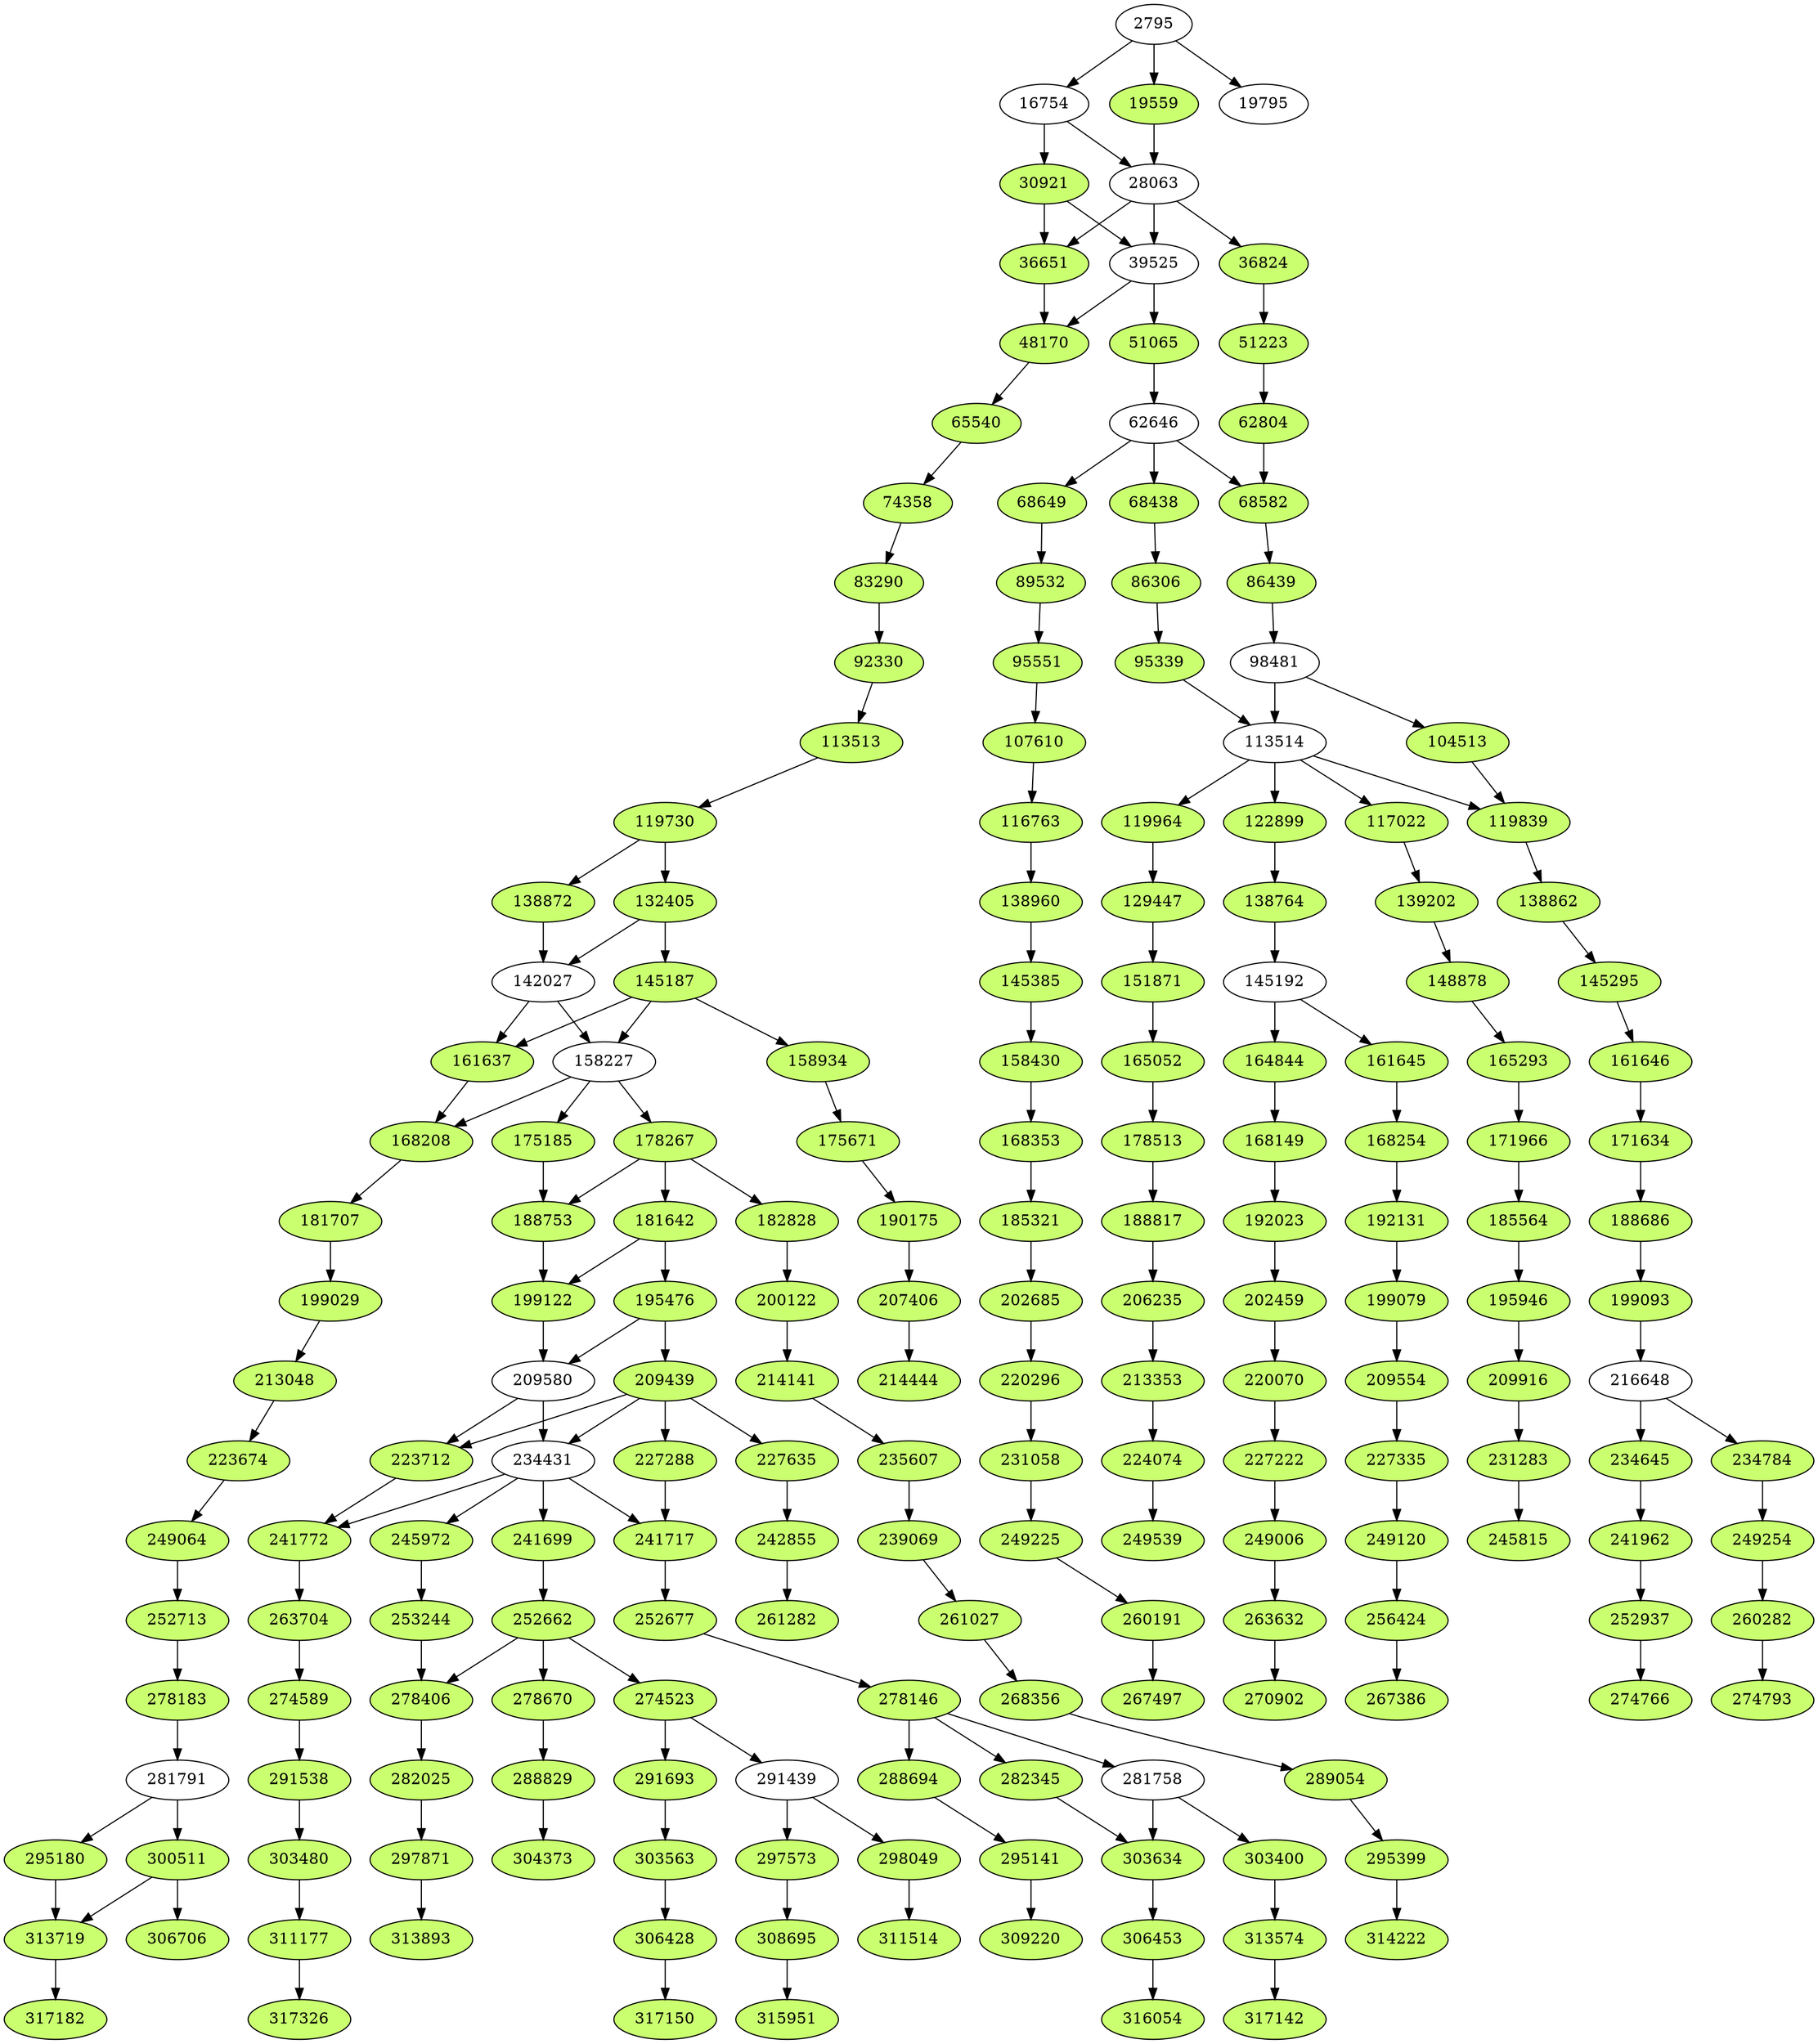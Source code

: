 digraph {
    2795 -> 16754;
    2795 -> 19559;
    2795 -> 19795;
    16754 -> 28063;
    16754 -> 30921;
    19559 -> 28063;
    28063 -> 36651;
    28063 -> 36824;
    28063 -> 39525;
    30921 -> 36651;
    30921 -> 39525;
    36651 -> 48170;
    36824 -> 51223;
    39525 -> 48170;
    39525 -> 51065;
    48170 -> 65540;
    51065 -> 62646;
    51223 -> 62804;
    62646 -> 68438;
    62646 -> 68582;
    62646 -> 68649;
    62804 -> 68582;
    65540 -> 74358;
    68438 -> 86306;
    68582 -> 86439;
    68649 -> 89532;
    74358 -> 83290;
    83290 -> 92330;
    86306 -> 95339;
    86439 -> 98481;
    89532 -> 95551;
    92330 -> 113513;
    95339 -> 113514;
    95551 -> 107610;
    98481 -> 104513;
    98481 -> 113514;
    104513 -> 119839;
    107610 -> 116763;
    113513 -> 119730;
    113514 -> 117022;
    113514 -> 119839;
    113514 -> 119964;
    113514 -> 122899;
    116763 -> 138960;
    117022 -> 139202;
    119730 -> 132405;
    119730 -> 138872;
    119839 -> 138862;
    119964 -> 129447;
    122899 -> 138764;
    129447 -> 151871;
    132405 -> 142027;
    132405 -> 145187;
    138764 -> 145192;
    138862 -> 145295;
    138872 -> 142027;
    138960 -> 145385;
    139202 -> 148878;
    142027 -> 158227;
    142027 -> 161637;
    145187 -> 158227;
    145187 -> 158934;
    145187 -> 161637;
    145192 -> 161645;
    145192 -> 164844;
    145295 -> 161646;
    145385 -> 158430;
    148878 -> 165293;
    151871 -> 165052;
    158227 -> 168208;
    158227 -> 175185;
    158227 -> 178267;
    158430 -> 168353;
    158934 -> 175671;
    161637 -> 168208;
    161645 -> 168254;
    161646 -> 171634;
    164844 -> 168149;
    165052 -> 178513;
    165293 -> 171966;
    168149 -> 192023;
    168208 -> 181707;
    168254 -> 192131;
    168353 -> 185321;
    171634 -> 188686;
    171966 -> 185564;
    175185 -> 188753;
    175671 -> 190175;
    178267 -> 181642;
    178267 -> 182828;
    178267 -> 188753;
    178513 -> 188817;
    181642 -> 195476;
    181642 -> 199122;
    181707 -> 199029;
    182828 -> 200122;
    185321 -> 202685;
    185564 -> 195946;
    188686 -> 199093;
    188753 -> 199122;
    188817 -> 206235;
    190175 -> 207406;
    192023 -> 202459;
    192131 -> 199079;
    195476 -> 209439;
    195476 -> 209580;
    195946 -> 209916;
    199029 -> 213048;
    199079 -> 209554;
    199093 -> 216648;
    199122 -> 209580;
    200122 -> 214141;
    202459 -> 220070;
    202685 -> 220296;
    206235 -> 213353;
    207406 -> 214444;
    209439 -> 223712;
    209439 -> 227288;
    209439 -> 227635;
    209439 -> 234431;
    209554 -> 227335;
    209580 -> 223712;
    209580 -> 234431;
    209916 -> 231283;
    213048 -> 223674;
    213353 -> 224074;
    214141 -> 235607;
    216648 -> 234645;
    216648 -> 234784;
    220070 -> 227222;
    220296 -> 231058;
    223674 -> 249064;
    223712 -> 241772;
    224074 -> 249539;
    227222 -> 249006;
    227288 -> 241717;
    227335 -> 249120;
    227635 -> 242855;
    231058 -> 249225;
    231283 -> 245815;
    234431 -> 241699;
    234431 -> 241717;
    234431 -> 241772;
    234431 -> 245972;
    234645 -> 241962;
    234784 -> 249254;
    235607 -> 239069;
    239069 -> 261027;
    241699 -> 252662;
    241717 -> 252677;
    241772 -> 263704;
    241962 -> 252937;
    242855 -> 261282;
    245972 -> 253244;
    249006 -> 263632;
    249064 -> 252713;
    249120 -> 256424;
    249225 -> 260191;
    249254 -> 260282;
    252662 -> 274523;
    252662 -> 278406;
    252662 -> 278670;
    252677 -> 278146;
    252713 -> 278183;
    252937 -> 274766;
    253244 -> 278406;
    256424 -> 267386;
    260191 -> 267497;
    260282 -> 274793;
    261027 -> 268356;
    263632 -> 270902;
    263704 -> 274589;
    268356 -> 289054;
    274523 -> 291439;
    274523 -> 291693;
    274589 -> 291538;
    278146 -> 281758;
    278146 -> 282345;
    278146 -> 288694;
    278183 -> 281791;
    278406 -> 282025;
    278670 -> 288829;
    281758 -> 303400;
    281758 -> 303634;
    281791 -> 295180;
    281791 -> 300511;
    282025 -> 297871;
    282345 -> 303634;
    288694 -> 295141;
    288829 -> 304373;
    289054 -> 295399;
    291439 -> 297573;
    291439 -> 298049;
    291538 -> 303480;
    291693 -> 303563;
    295141 -> 309220;
    295180 -> 313719;
    295399 -> 314222;
    297573 -> 308695;
    297871 -> 313893;
    298049 -> 311514;
    300511 -> 306706;
    300511 -> 313719;
    303400 -> 313574;
    303480 -> 311177;
    303563 -> 306428;
    303634 -> 306453;
    306428 -> 317150;
    306453 -> 316054;
    308695 -> 315951;
    311177 -> 317326;
    313574 -> 317142;
    313719 -> 317182;
    //colored bisimilar nodes
86306[style=filled, fillcolor=darkolivegreen1];
62804[style=filled, fillcolor=darkolivegreen1];
209554[style=filled, fillcolor=darkolivegreen1];
306453[style=filled, fillcolor=darkolivegreen1];
303563[style=filled, fillcolor=darkolivegreen1];
113513[style=filled, fillcolor=darkolivegreen1];
19559[style=filled, fillcolor=darkolivegreen1];
36824[style=filled, fillcolor=darkolivegreen1];
263632[style=filled, fillcolor=darkolivegreen1];
315951[style=filled, fillcolor=darkolivegreen1];
148878[style=filled, fillcolor=darkolivegreen1];
241772[style=filled, fillcolor=darkolivegreen1];
220070[style=filled, fillcolor=darkolivegreen1];
313574[style=filled, fillcolor=darkolivegreen1];
199029[style=filled, fillcolor=darkolivegreen1];
282345[style=filled, fillcolor=darkolivegreen1];
151871[style=filled, fillcolor=darkolivegreen1];
158934[style=filled, fillcolor=darkolivegreen1];
202459[style=filled, fillcolor=darkolivegreen1];
119730[style=filled, fillcolor=darkolivegreen1];
188817[style=filled, fillcolor=darkolivegreen1];
306706[style=filled, fillcolor=darkolivegreen1];
139202[style=filled, fillcolor=darkolivegreen1];
231283[style=filled, fillcolor=darkolivegreen1];
188753[style=filled, fillcolor=darkolivegreen1];
311514[style=filled, fillcolor=darkolivegreen1];
224074[style=filled, fillcolor=darkolivegreen1];
86439[style=filled, fillcolor=darkolivegreen1];
256424[style=filled, fillcolor=darkolivegreen1];
274793[style=filled, fillcolor=darkolivegreen1];
182828[style=filled, fillcolor=darkolivegreen1];
223712[style=filled, fillcolor=darkolivegreen1];
291693[style=filled, fillcolor=darkolivegreen1];
308695[style=filled, fillcolor=darkolivegreen1];
278406[style=filled, fillcolor=darkolivegreen1];
317182[style=filled, fillcolor=darkolivegreen1];
95339[style=filled, fillcolor=darkolivegreen1];
165293[style=filled, fillcolor=darkolivegreen1];
185564[style=filled, fillcolor=darkolivegreen1];
317150[style=filled, fillcolor=darkolivegreen1];
263704[style=filled, fillcolor=darkolivegreen1];
288694[style=filled, fillcolor=darkolivegreen1];
138862[style=filled, fillcolor=darkolivegreen1];
245972[style=filled, fillcolor=darkolivegreen1];
274766[style=filled, fillcolor=darkolivegreen1];
267386[style=filled, fillcolor=darkolivegreen1];
165052[style=filled, fillcolor=darkolivegreen1];
207406[style=filled, fillcolor=darkolivegreen1];
30921[style=filled, fillcolor=darkolivegreen1];
209916[style=filled, fillcolor=darkolivegreen1];
313893[style=filled, fillcolor=darkolivegreen1];
92330[style=filled, fillcolor=darkolivegreen1];
119964[style=filled, fillcolor=darkolivegreen1];
129447[style=filled, fillcolor=darkolivegreen1];
241962[style=filled, fillcolor=darkolivegreen1];
261282[style=filled, fillcolor=darkolivegreen1];
192131[style=filled, fillcolor=darkolivegreen1];
268356[style=filled, fillcolor=darkolivegreen1];
145187[style=filled, fillcolor=darkolivegreen1];
303400[style=filled, fillcolor=darkolivegreen1];
65540[style=filled, fillcolor=darkolivegreen1];
303634[style=filled, fillcolor=darkolivegreen1];
145385[style=filled, fillcolor=darkolivegreen1];
267497[style=filled, fillcolor=darkolivegreen1];
132405[style=filled, fillcolor=darkolivegreen1];
274589[style=filled, fillcolor=darkolivegreen1];
68438[style=filled, fillcolor=darkolivegreen1];
51223[style=filled, fillcolor=darkolivegreen1];
316054[style=filled, fillcolor=darkolivegreen1];
214444[style=filled, fillcolor=darkolivegreen1];
249225[style=filled, fillcolor=darkolivegreen1];
74358[style=filled, fillcolor=darkolivegreen1];
195946[style=filled, fillcolor=darkolivegreen1];
138960[style=filled, fillcolor=darkolivegreen1];
104513[style=filled, fillcolor=darkolivegreen1];
158430[style=filled, fillcolor=darkolivegreen1];
95551[style=filled, fillcolor=darkolivegreen1];
171634[style=filled, fillcolor=darkolivegreen1];
164844[style=filled, fillcolor=darkolivegreen1];
199122[style=filled, fillcolor=darkolivegreen1];
235607[style=filled, fillcolor=darkolivegreen1];
311177[style=filled, fillcolor=darkolivegreen1];
223674[style=filled, fillcolor=darkolivegreen1];
252713[style=filled, fillcolor=darkolivegreen1];
107610[style=filled, fillcolor=darkolivegreen1];
295399[style=filled, fillcolor=darkolivegreen1];
175671[style=filled, fillcolor=darkolivegreen1];
202685[style=filled, fillcolor=darkolivegreen1];
220296[style=filled, fillcolor=darkolivegreen1];
209439[style=filled, fillcolor=darkolivegreen1];
227222[style=filled, fillcolor=darkolivegreen1];
145295[style=filled, fillcolor=darkolivegreen1];
161646[style=filled, fillcolor=darkolivegreen1];
245815[style=filled, fillcolor=darkolivegreen1];
168208[style=filled, fillcolor=darkolivegreen1];
289054[style=filled, fillcolor=darkolivegreen1];
195476[style=filled, fillcolor=darkolivegreen1];
200122[style=filled, fillcolor=darkolivegreen1];
122899[style=filled, fillcolor=darkolivegreen1];
175185[style=filled, fillcolor=darkolivegreen1];
242855[style=filled, fillcolor=darkolivegreen1];
306428[style=filled, fillcolor=darkolivegreen1];
304373[style=filled, fillcolor=darkolivegreen1];
48170[style=filled, fillcolor=darkolivegreen1];
234784[style=filled, fillcolor=darkolivegreen1];
168149[style=filled, fillcolor=darkolivegreen1];
178513[style=filled, fillcolor=darkolivegreen1];
252677[style=filled, fillcolor=darkolivegreen1];
295180[style=filled, fillcolor=darkolivegreen1];
252662[style=filled, fillcolor=darkolivegreen1];
185321[style=filled, fillcolor=darkolivegreen1];
161645[style=filled, fillcolor=darkolivegreen1];
199079[style=filled, fillcolor=darkolivegreen1];
206235[style=filled, fillcolor=darkolivegreen1];
231058[style=filled, fillcolor=darkolivegreen1];
83290[style=filled, fillcolor=darkolivegreen1];
178267[style=filled, fillcolor=darkolivegreen1];
303480[style=filled, fillcolor=darkolivegreen1];
317326[style=filled, fillcolor=darkolivegreen1];
68649[style=filled, fillcolor=darkolivegreen1];
241717[style=filled, fillcolor=darkolivegreen1];
249006[style=filled, fillcolor=darkolivegreen1];
249064[style=filled, fillcolor=darkolivegreen1];
282025[style=filled, fillcolor=darkolivegreen1];
161637[style=filled, fillcolor=darkolivegreen1];
278183[style=filled, fillcolor=darkolivegreen1];
51065[style=filled, fillcolor=darkolivegreen1];
68582[style=filled, fillcolor=darkolivegreen1];
295141[style=filled, fillcolor=darkolivegreen1];
138872[style=filled, fillcolor=darkolivegreen1];
291538[style=filled, fillcolor=darkolivegreen1];
117022[style=filled, fillcolor=darkolivegreen1];
252937[style=filled, fillcolor=darkolivegreen1];
213048[style=filled, fillcolor=darkolivegreen1];
116763[style=filled, fillcolor=darkolivegreen1];
213353[style=filled, fillcolor=darkolivegreen1];
260191[style=filled, fillcolor=darkolivegreen1];
119839[style=filled, fillcolor=darkolivegreen1];
36651[style=filled, fillcolor=darkolivegreen1];
227635[style=filled, fillcolor=darkolivegreen1];
239069[style=filled, fillcolor=darkolivegreen1];
249254[style=filled, fillcolor=darkolivegreen1];
249539[style=filled, fillcolor=darkolivegreen1];
313719[style=filled, fillcolor=darkolivegreen1];
190175[style=filled, fillcolor=darkolivegreen1];
199093[style=filled, fillcolor=darkolivegreen1];
314222[style=filled, fillcolor=darkolivegreen1];
227335[style=filled, fillcolor=darkolivegreen1];
300511[style=filled, fillcolor=darkolivegreen1];
297871[style=filled, fillcolor=darkolivegreen1];
214141[style=filled, fillcolor=darkolivegreen1];
297573[style=filled, fillcolor=darkolivegreen1];
192023[style=filled, fillcolor=darkolivegreen1];
181707[style=filled, fillcolor=darkolivegreen1];
181642[style=filled, fillcolor=darkolivegreen1];
227288[style=filled, fillcolor=darkolivegreen1];
278146[style=filled, fillcolor=darkolivegreen1];
253244[style=filled, fillcolor=darkolivegreen1];
317142[style=filled, fillcolor=darkolivegreen1];
89532[style=filled, fillcolor=darkolivegreen1];
168353[style=filled, fillcolor=darkolivegreen1];
261027[style=filled, fillcolor=darkolivegreen1];
288829[style=filled, fillcolor=darkolivegreen1];
249120[style=filled, fillcolor=darkolivegreen1];
270902[style=filled, fillcolor=darkolivegreen1];
274523[style=filled, fillcolor=darkolivegreen1];
138764[style=filled, fillcolor=darkolivegreen1];
168254[style=filled, fillcolor=darkolivegreen1];
234645[style=filled, fillcolor=darkolivegreen1];
241699[style=filled, fillcolor=darkolivegreen1];
171966[style=filled, fillcolor=darkolivegreen1];
278670[style=filled, fillcolor=darkolivegreen1];
309220[style=filled, fillcolor=darkolivegreen1];
188686[style=filled, fillcolor=darkolivegreen1];
260282[style=filled, fillcolor=darkolivegreen1];
298049[style=filled, fillcolor=darkolivegreen1];
}